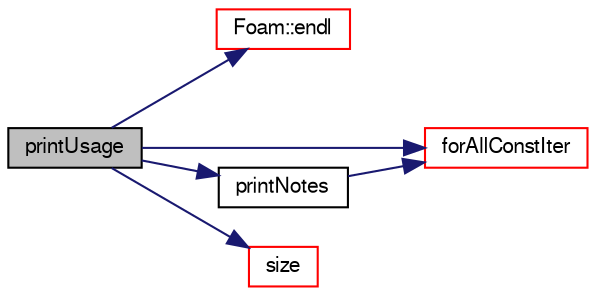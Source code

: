 digraph "printUsage"
{
  bgcolor="transparent";
  edge [fontname="FreeSans",fontsize="10",labelfontname="FreeSans",labelfontsize="10"];
  node [fontname="FreeSans",fontsize="10",shape=record];
  rankdir="LR";
  Node2302 [label="printUsage",height=0.2,width=0.4,color="black", fillcolor="grey75", style="filled", fontcolor="black"];
  Node2302 -> Node2303 [color="midnightblue",fontsize="10",style="solid",fontname="FreeSans"];
  Node2303 [label="Foam::endl",height=0.2,width=0.4,color="red",URL="$a21124.html#a2db8fe02a0d3909e9351bb4275b23ce4",tooltip="Add newline and flush stream. "];
  Node2302 -> Node2305 [color="midnightblue",fontsize="10",style="solid",fontname="FreeSans"];
  Node2305 [label="forAllConstIter",height=0.2,width=0.4,color="red",URL="$a38141.html#ae21e2836509b0fa7f7cedf6493b11b09"];
  Node2302 -> Node2605 [color="midnightblue",fontsize="10",style="solid",fontname="FreeSans"];
  Node2605 [label="printNotes",height=0.2,width=0.4,color="black",URL="$a26662.html#abc28a2db177083133f063247ba8ce8a7",tooltip="Print notes (if any) "];
  Node2605 -> Node2305 [color="midnightblue",fontsize="10",style="solid",fontname="FreeSans"];
  Node2302 -> Node2606 [color="midnightblue",fontsize="10",style="solid",fontname="FreeSans"];
  Node2606 [label="size",height=0.2,width=0.4,color="red",URL="$a26662.html#a47b3bf30da1eb3ab8076b5fbe00e0494",tooltip="Return the number of arguments. "];
}
